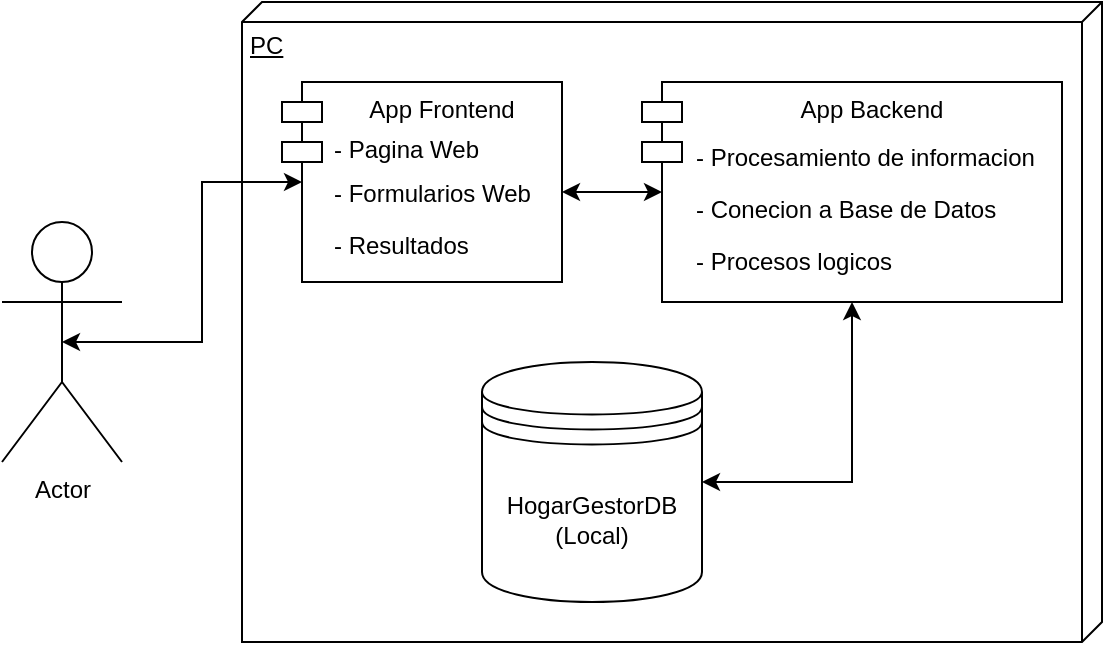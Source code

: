 <mxfile version="20.2.8" type="device"><diagram id="HJjxXbbbNw7LmjfwyesB" name="Página-1"><mxGraphModel dx="1447" dy="922" grid="1" gridSize="10" guides="1" tooltips="1" connect="1" arrows="1" fold="1" page="1" pageScale="1" pageWidth="1400" pageHeight="850" math="0" shadow="0"><root><mxCell id="0"/><mxCell id="1" parent="0"/><mxCell id="SF7jsDHIcTKguLYYN2JT-2" value="PC" style="verticalAlign=top;align=left;spacingTop=8;spacingLeft=2;spacingRight=12;shape=cube;size=10;direction=south;fontStyle=4;html=1;" vertex="1" parent="1"><mxGeometry x="200" y="110" width="430" height="320" as="geometry"/></mxCell><mxCell id="SF7jsDHIcTKguLYYN2JT-12" value="" style="group" vertex="1" connectable="0" parent="1"><mxGeometry x="400" y="150" width="210" height="110" as="geometry"/></mxCell><mxCell id="SF7jsDHIcTKguLYYN2JT-7" value="App Backend" style="shape=module;align=left;spacingLeft=20;align=center;verticalAlign=top;" vertex="1" parent="SF7jsDHIcTKguLYYN2JT-12"><mxGeometry width="210" height="110" as="geometry"/></mxCell><mxCell id="SF7jsDHIcTKguLYYN2JT-9" value="- Procesamiento de informacion" style="text;strokeColor=none;fillColor=none;align=left;verticalAlign=top;spacingLeft=4;spacingRight=4;overflow=hidden;rotatable=0;points=[[0,0.5],[1,0.5]];portConstraint=eastwest;" vertex="1" parent="SF7jsDHIcTKguLYYN2JT-12"><mxGeometry x="21" y="24" width="189" height="26" as="geometry"/></mxCell><mxCell id="SF7jsDHIcTKguLYYN2JT-10" value="- Conecion a Base de Datos" style="text;strokeColor=none;fillColor=none;align=left;verticalAlign=top;spacingLeft=4;spacingRight=4;overflow=hidden;rotatable=0;points=[[0,0.5],[1,0.5]];portConstraint=eastwest;" vertex="1" parent="SF7jsDHIcTKguLYYN2JT-12"><mxGeometry x="21" y="50" width="189" height="26" as="geometry"/></mxCell><mxCell id="SF7jsDHIcTKguLYYN2JT-11" value="- Procesos logicos" style="text;strokeColor=none;fillColor=none;align=left;verticalAlign=top;spacingLeft=4;spacingRight=4;overflow=hidden;rotatable=0;points=[[0,0.5],[1,0.5]];portConstraint=eastwest;" vertex="1" parent="SF7jsDHIcTKguLYYN2JT-12"><mxGeometry x="21" y="76" width="126" height="26" as="geometry"/></mxCell><mxCell id="SF7jsDHIcTKguLYYN2JT-17" value="" style="group" vertex="1" connectable="0" parent="1"><mxGeometry x="220" y="150" width="140" height="100" as="geometry"/></mxCell><mxCell id="SF7jsDHIcTKguLYYN2JT-13" value="App Frontend" style="shape=module;align=left;spacingLeft=20;align=center;verticalAlign=top;" vertex="1" parent="SF7jsDHIcTKguLYYN2JT-17"><mxGeometry width="140" height="100" as="geometry"/></mxCell><mxCell id="SF7jsDHIcTKguLYYN2JT-14" value="- Pagina Web" style="text;strokeColor=none;fillColor=none;align=left;verticalAlign=top;spacingLeft=4;spacingRight=4;overflow=hidden;rotatable=0;points=[[0,0.5],[1,0.5]];portConstraint=eastwest;" vertex="1" parent="SF7jsDHIcTKguLYYN2JT-17"><mxGeometry x="20" y="20" width="100" height="26" as="geometry"/></mxCell><mxCell id="SF7jsDHIcTKguLYYN2JT-15" value="- Formularios Web" style="text;strokeColor=none;fillColor=none;align=left;verticalAlign=top;spacingLeft=4;spacingRight=4;overflow=hidden;rotatable=0;points=[[0,0.5],[1,0.5]];portConstraint=eastwest;" vertex="1" parent="SF7jsDHIcTKguLYYN2JT-17"><mxGeometry x="20" y="42" width="120" height="26" as="geometry"/></mxCell><mxCell id="SF7jsDHIcTKguLYYN2JT-16" value="- Resultados" style="text;strokeColor=none;fillColor=none;align=left;verticalAlign=top;spacingLeft=4;spacingRight=4;overflow=hidden;rotatable=0;points=[[0,0.5],[1,0.5]];portConstraint=eastwest;" vertex="1" parent="SF7jsDHIcTKguLYYN2JT-17"><mxGeometry x="20" y="68" width="100" height="26" as="geometry"/></mxCell><mxCell id="SF7jsDHIcTKguLYYN2JT-18" value="HogarGestorDB&lt;br&gt;(Local)" style="shape=datastore;whiteSpace=wrap;html=1;" vertex="1" parent="1"><mxGeometry x="320" y="290" width="110" height="120" as="geometry"/></mxCell><mxCell id="SF7jsDHIcTKguLYYN2JT-20" value="" style="endArrow=classic;startArrow=classic;html=1;rounded=0;exitX=1;exitY=0.5;exitDx=0;exitDy=0;entryX=0.5;entryY=1;entryDx=0;entryDy=0;edgeStyle=orthogonalEdgeStyle;" edge="1" parent="1" source="SF7jsDHIcTKguLYYN2JT-18" target="SF7jsDHIcTKguLYYN2JT-7"><mxGeometry width="50" height="50" relative="1" as="geometry"><mxPoint x="475" y="350" as="sourcePoint"/><mxPoint x="525" y="300" as="targetPoint"/></mxGeometry></mxCell><mxCell id="SF7jsDHIcTKguLYYN2JT-21" value="" style="endArrow=classic;startArrow=classic;html=1;rounded=0;exitX=0;exitY=0.5;exitDx=10;exitDy=0;exitPerimeter=0;edgeStyle=orthogonalEdgeStyle;" edge="1" parent="1" source="SF7jsDHIcTKguLYYN2JT-7"><mxGeometry width="50" height="50" relative="1" as="geometry"><mxPoint x="10" y="260" as="sourcePoint"/><mxPoint x="360" y="205" as="targetPoint"/></mxGeometry></mxCell><mxCell id="SF7jsDHIcTKguLYYN2JT-22" value="Actor" style="shape=umlActor;verticalLabelPosition=bottom;verticalAlign=top;html=1;outlineConnect=0;" vertex="1" parent="1"><mxGeometry x="80" y="220" width="60" height="120" as="geometry"/></mxCell><mxCell id="SF7jsDHIcTKguLYYN2JT-23" value="" style="endArrow=classic;startArrow=classic;html=1;rounded=0;entryX=0;entryY=0.5;entryDx=10;entryDy=0;entryPerimeter=0;exitX=0.5;exitY=0.5;exitDx=0;exitDy=0;exitPerimeter=0;edgeStyle=orthogonalEdgeStyle;" edge="1" parent="1" source="SF7jsDHIcTKguLYYN2JT-22" target="SF7jsDHIcTKguLYYN2JT-13"><mxGeometry width="50" height="50" relative="1" as="geometry"><mxPoint x="10" y="220" as="sourcePoint"/><mxPoint x="60" y="170" as="targetPoint"/></mxGeometry></mxCell></root></mxGraphModel></diagram></mxfile>